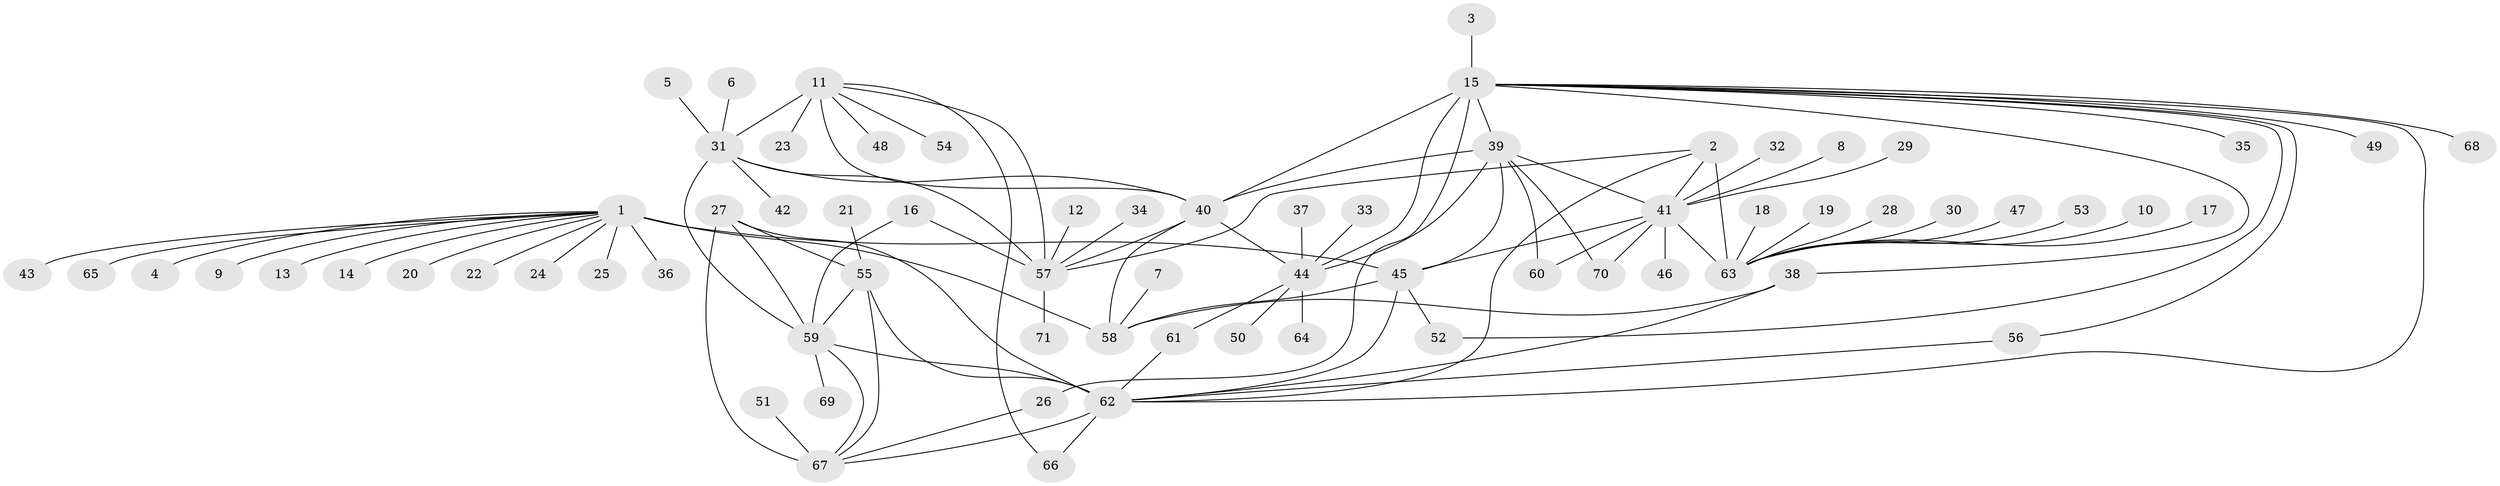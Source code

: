 // original degree distribution, {15: 0.007042253521126761, 6: 0.014084507042253521, 9: 0.07042253521126761, 7: 0.035211267605633804, 12: 0.007042253521126761, 10: 0.014084507042253521, 8: 0.04929577464788732, 13: 0.02112676056338028, 11: 0.02112676056338028, 16: 0.007042253521126761, 2: 0.176056338028169, 1: 0.5633802816901409, 3: 0.014084507042253521}
// Generated by graph-tools (version 1.1) at 2025/37/03/04/25 23:37:51]
// undirected, 71 vertices, 100 edges
graph export_dot {
  node [color=gray90,style=filled];
  1;
  2;
  3;
  4;
  5;
  6;
  7;
  8;
  9;
  10;
  11;
  12;
  13;
  14;
  15;
  16;
  17;
  18;
  19;
  20;
  21;
  22;
  23;
  24;
  25;
  26;
  27;
  28;
  29;
  30;
  31;
  32;
  33;
  34;
  35;
  36;
  37;
  38;
  39;
  40;
  41;
  42;
  43;
  44;
  45;
  46;
  47;
  48;
  49;
  50;
  51;
  52;
  53;
  54;
  55;
  56;
  57;
  58;
  59;
  60;
  61;
  62;
  63;
  64;
  65;
  66;
  67;
  68;
  69;
  70;
  71;
  1 -- 4 [weight=1.0];
  1 -- 9 [weight=1.0];
  1 -- 13 [weight=1.0];
  1 -- 14 [weight=1.0];
  1 -- 20 [weight=1.0];
  1 -- 22 [weight=1.0];
  1 -- 24 [weight=1.0];
  1 -- 25 [weight=1.0];
  1 -- 36 [weight=1.0];
  1 -- 43 [weight=1.0];
  1 -- 45 [weight=8.0];
  1 -- 58 [weight=4.0];
  1 -- 65 [weight=1.0];
  2 -- 41 [weight=2.0];
  2 -- 57 [weight=1.0];
  2 -- 62 [weight=1.0];
  2 -- 63 [weight=8.0];
  3 -- 15 [weight=1.0];
  5 -- 31 [weight=1.0];
  6 -- 31 [weight=1.0];
  7 -- 58 [weight=1.0];
  8 -- 41 [weight=1.0];
  10 -- 63 [weight=1.0];
  11 -- 23 [weight=1.0];
  11 -- 31 [weight=6.0];
  11 -- 40 [weight=2.0];
  11 -- 48 [weight=1.0];
  11 -- 54 [weight=1.0];
  11 -- 57 [weight=2.0];
  11 -- 66 [weight=1.0];
  12 -- 57 [weight=1.0];
  15 -- 26 [weight=1.0];
  15 -- 35 [weight=1.0];
  15 -- 38 [weight=1.0];
  15 -- 39 [weight=2.0];
  15 -- 40 [weight=2.0];
  15 -- 44 [weight=6.0];
  15 -- 49 [weight=1.0];
  15 -- 52 [weight=1.0];
  15 -- 56 [weight=1.0];
  15 -- 62 [weight=1.0];
  15 -- 68 [weight=1.0];
  16 -- 57 [weight=1.0];
  16 -- 59 [weight=1.0];
  17 -- 63 [weight=1.0];
  18 -- 63 [weight=1.0];
  19 -- 63 [weight=1.0];
  21 -- 55 [weight=1.0];
  26 -- 67 [weight=1.0];
  27 -- 55 [weight=3.0];
  27 -- 59 [weight=3.0];
  27 -- 62 [weight=3.0];
  27 -- 67 [weight=3.0];
  28 -- 63 [weight=1.0];
  29 -- 41 [weight=1.0];
  30 -- 63 [weight=1.0];
  31 -- 40 [weight=3.0];
  31 -- 42 [weight=1.0];
  31 -- 57 [weight=3.0];
  31 -- 59 [weight=1.0];
  32 -- 41 [weight=1.0];
  33 -- 44 [weight=1.0];
  34 -- 57 [weight=1.0];
  37 -- 44 [weight=1.0];
  38 -- 58 [weight=1.0];
  38 -- 62 [weight=1.0];
  39 -- 40 [weight=1.0];
  39 -- 41 [weight=1.0];
  39 -- 44 [weight=3.0];
  39 -- 45 [weight=1.0];
  39 -- 60 [weight=1.0];
  39 -- 70 [weight=1.0];
  40 -- 44 [weight=3.0];
  40 -- 57 [weight=1.0];
  40 -- 58 [weight=1.0];
  41 -- 45 [weight=1.0];
  41 -- 46 [weight=1.0];
  41 -- 60 [weight=1.0];
  41 -- 63 [weight=4.0];
  41 -- 70 [weight=1.0];
  44 -- 50 [weight=1.0];
  44 -- 61 [weight=1.0];
  44 -- 64 [weight=1.0];
  45 -- 52 [weight=1.0];
  45 -- 58 [weight=2.0];
  45 -- 62 [weight=1.0];
  47 -- 63 [weight=1.0];
  51 -- 67 [weight=1.0];
  53 -- 63 [weight=1.0];
  55 -- 59 [weight=1.0];
  55 -- 62 [weight=1.0];
  55 -- 67 [weight=1.0];
  56 -- 62 [weight=1.0];
  57 -- 71 [weight=1.0];
  59 -- 62 [weight=1.0];
  59 -- 67 [weight=1.0];
  59 -- 69 [weight=1.0];
  61 -- 62 [weight=1.0];
  62 -- 66 [weight=1.0];
  62 -- 67 [weight=1.0];
}

